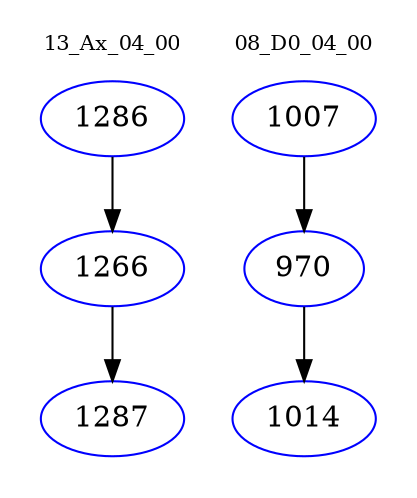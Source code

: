 digraph{
subgraph cluster_0 {
color = white
label = "13_Ax_04_00";
fontsize=10;
T0_1286 [label="1286", color="blue"]
T0_1286 -> T0_1266 [color="black"]
T0_1266 [label="1266", color="blue"]
T0_1266 -> T0_1287 [color="black"]
T0_1287 [label="1287", color="blue"]
}
subgraph cluster_1 {
color = white
label = "08_D0_04_00";
fontsize=10;
T1_1007 [label="1007", color="blue"]
T1_1007 -> T1_970 [color="black"]
T1_970 [label="970", color="blue"]
T1_970 -> T1_1014 [color="black"]
T1_1014 [label="1014", color="blue"]
}
}
